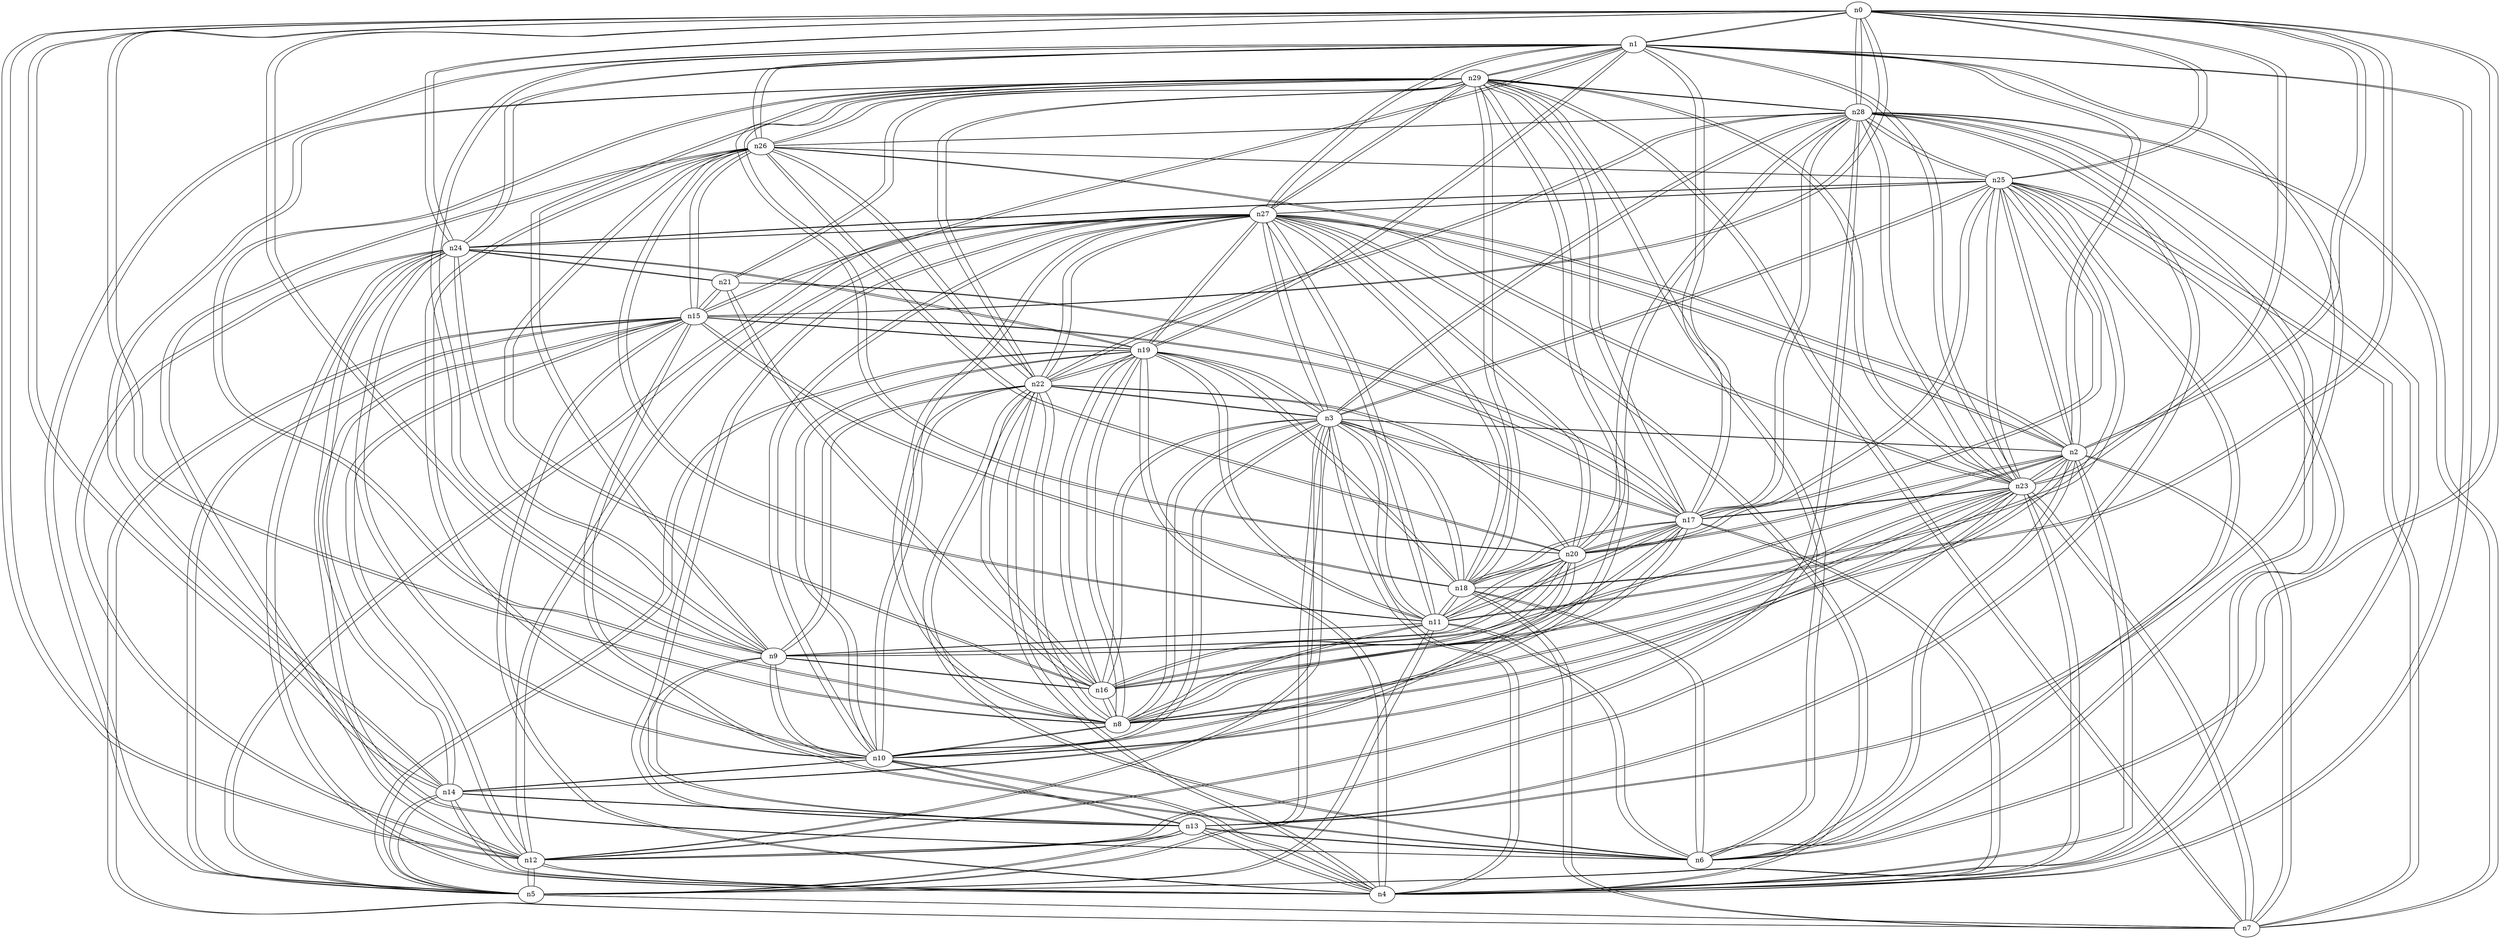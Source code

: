graph {
n0;
n1;
n2;
n3;
n4;
n5;
n6;
n7;
n8;
n9;
n10;
n11;
n12;
n13;
n14;
n15;
n16;
n17;
n18;
n19;
n20;
n21;
n22;
n23;
n24;
n25;
n26;
n27;
n28;
n29;
n0 -- n12;
n0 -- n1;
n0 -- n2;
n0 -- n11;
n0 -- n6;
n0 -- n15;
n0 -- n23;
n0 -- n14;
n0 -- n9;
n0 -- n8;
n0 -- n28;
n0 -- n25;
n0 -- n24;
n1 -- n0;
n1 -- n2;
n1 -- n13;
n1 -- n29;
n1 -- n15;
n1 -- n23;
n1 -- n26;
n1 -- n27;
n1 -- n9;
n1 -- n19;
n1 -- n5;
n1 -- n24;
n1 -- n4;
n1 -- n17;
n2 -- n0;
n2 -- n1;
n2 -- n7;
n2 -- n6;
n2 -- n20;
n2 -- n26;
n2 -- n23;
n2 -- n27;
n2 -- n3;
n2 -- n9;
n2 -- n8;
n2 -- n25;
n2 -- n4;
n3 -- n12;
n3 -- n2;
n3 -- n11;
n3 -- n16;
n3 -- n18;
n3 -- n27;
n3 -- n28;
n3 -- n8;
n3 -- n19;
n3 -- n25;
n3 -- n5;
n3 -- n22;
n3 -- n10;
n3 -- n4;
n3 -- n17;
n4 -- n12;
n4 -- n1;
n4 -- n2;
n4 -- n13;
n4 -- n15;
n4 -- n3;
n4 -- n27;
n4 -- n14;
n4 -- n28;
n4 -- n19;
n4 -- n25;
n4 -- n22;
n4 -- n10;
n4 -- n24;
n4 -- n17;
n5 -- n14;
n5 -- n12;
n5 -- n1;
n5 -- n7;
n5 -- n13;
n5 -- n11;
n5 -- n19;
n5 -- n15;
n5 -- n23;
n5 -- n3;
n5 -- n27;
n6 -- n0;
n6 -- n2;
n6 -- n13;
n6 -- n28;
n6 -- n11;
n6 -- n25;
n6 -- n22;
n6 -- n29;
n6 -- n15;
n6 -- n18;
n6 -- n24;
n7 -- n2;
n7 -- n28;
n7 -- n5;
n7 -- n25;
n7 -- n29;
n7 -- n23;
n7 -- n15;
n7 -- n18;
n8 -- n0;
n8 -- n2;
n8 -- n11;
n8 -- n19;
n8 -- n16;
n8 -- n22;
n8 -- n29;
n8 -- n10;
n8 -- n23;
n8 -- n3;
n8 -- n27;
n8 -- n17;
n9 -- n0;
n9 -- n1;
n9 -- n2;
n9 -- n13;
n9 -- n11;
n9 -- n16;
n9 -- n20;
n9 -- n22;
n9 -- n29;
n9 -- n10;
n9 -- n24;
n10 -- n13;
n10 -- n29;
n10 -- n23;
n10 -- n26;
n10 -- n3;
n10 -- n27;
n10 -- n14;
n10 -- n9;
n10 -- n8;
n10 -- n19;
n10 -- n22;
n10 -- n24;
n10 -- n4;
n11 -- n0;
n11 -- n9;
n11 -- n8;
n11 -- n19;
n11 -- n5;
n11 -- n6;
n11 -- n20;
n11 -- n26;
n11 -- n18;
n11 -- n3;
n11 -- n27;
n11 -- n17;
n12 -- n0;
n12 -- n13;
n12 -- n28;
n12 -- n5;
n12 -- n15;
n12 -- n23;
n12 -- n24;
n12 -- n26;
n12 -- n4;
n12 -- n3;
n12 -- n27;
n13 -- n14;
n13 -- n12;
n13 -- n9;
n13 -- n1;
n13 -- n28;
n13 -- n6;
n13 -- n5;
n13 -- n10;
n13 -- n4;
n13 -- n27;
n14 -- n0;
n14 -- n13;
n14 -- n5;
n14 -- n20;
n14 -- n29;
n14 -- n10;
n14 -- n15;
n14 -- n4;
n15 -- n0;
n15 -- n12;
n15 -- n21;
n15 -- n1;
n15 -- n7;
n15 -- n6;
n15 -- n26;
n15 -- n18;
n15 -- n14;
n15 -- n19;
n15 -- n5;
n15 -- n4;
n15 -- n17;
n16 -- n21;
n16 -- n9;
n16 -- n8;
n16 -- n19;
n16 -- n20;
n16 -- n22;
n16 -- n26;
n16 -- n23;
n16 -- n3;
n16 -- n17;
n17 -- n21;
n17 -- n1;
n17 -- n11;
n17 -- n16;
n17 -- n20;
n17 -- n29;
n17 -- n15;
n17 -- n18;
n17 -- n23;
n17 -- n3;
n17 -- n8;
n17 -- n28;
n17 -- n25;
n17 -- n4;
n18 -- n7;
n18 -- n11;
n18 -- n19;
n18 -- n6;
n18 -- n25;
n18 -- n20;
n18 -- n29;
n18 -- n15;
n18 -- n3;
n18 -- n27;
n18 -- n17;
n19 -- n1;
n19 -- n11;
n19 -- n16;
n19 -- n15;
n19 -- n18;
n19 -- n3;
n19 -- n27;
n19 -- n8;
n19 -- n5;
n19 -- n22;
n19 -- n10;
n19 -- n24;
n19 -- n4;
n20 -- n2;
n20 -- n11;
n20 -- n16;
n20 -- n29;
n20 -- n18;
n20 -- n26;
n20 -- n27;
n20 -- n14;
n20 -- n9;
n20 -- n28;
n20 -- n25;
n20 -- n22;
n20 -- n17;
n21 -- n16;
n21 -- n29;
n21 -- n15;
n21 -- n24;
n21 -- n17;
n22 -- n16;
n22 -- n6;
n22 -- n20;
n22 -- n29;
n22 -- n26;
n22 -- n3;
n22 -- n27;
n22 -- n9;
n22 -- n8;
n22 -- n28;
n22 -- n19;
n22 -- n10;
n22 -- n4;
n23 -- n0;
n23 -- n12;
n23 -- n1;
n23 -- n7;
n23 -- n2;
n23 -- n16;
n23 -- n29;
n23 -- n27;
n23 -- n8;
n23 -- n28;
n23 -- n5;
n23 -- n25;
n23 -- n10;
n23 -- n17;
n24 -- n0;
n24 -- n21;
n24 -- n12;
n24 -- n9;
n24 -- n1;
n24 -- n19;
n24 -- n6;
n24 -- n25;
n24 -- n10;
n24 -- n4;
n24 -- n27;
n25 -- n0;
n25 -- n2;
n25 -- n7;
n25 -- n6;
n25 -- n20;
n25 -- n18;
n25 -- n23;
n25 -- n26;
n25 -- n3;
n25 -- n27;
n25 -- n28;
n25 -- n24;
n25 -- n4;
n25 -- n17;
n26 -- n12;
n26 -- n1;
n26 -- n2;
n26 -- n28;
n26 -- n11;
n26 -- n16;
n26 -- n25;
n26 -- n20;
n26 -- n22;
n26 -- n29;
n26 -- n10;
n26 -- n15;
n27 -- n12;
n27 -- n1;
n27 -- n2;
n27 -- n13;
n27 -- n11;
n27 -- n20;
n27 -- n29;
n27 -- n18;
n27 -- n23;
n27 -- n3;
n27 -- n8;
n27 -- n19;
n27 -- n5;
n27 -- n25;
n27 -- n22;
n27 -- n10;
n27 -- n24;
n27 -- n4;
n28 -- n0;
n28 -- n12;
n28 -- n7;
n28 -- n13;
n28 -- n6;
n28 -- n20;
n28 -- n29;
n28 -- n23;
n28 -- n26;
n28 -- n3;
n28 -- n25;
n28 -- n22;
n28 -- n4;
n28 -- n17;
n29 -- n21;
n29 -- n1;
n29 -- n7;
n29 -- n6;
n29 -- n20;
n29 -- n18;
n29 -- n23;
n29 -- n26;
n29 -- n27;
n29 -- n14;
n29 -- n9;
n29 -- n8;
n29 -- n28;
n29 -- n22;
n29 -- n10;
n29 -- n17;
}
